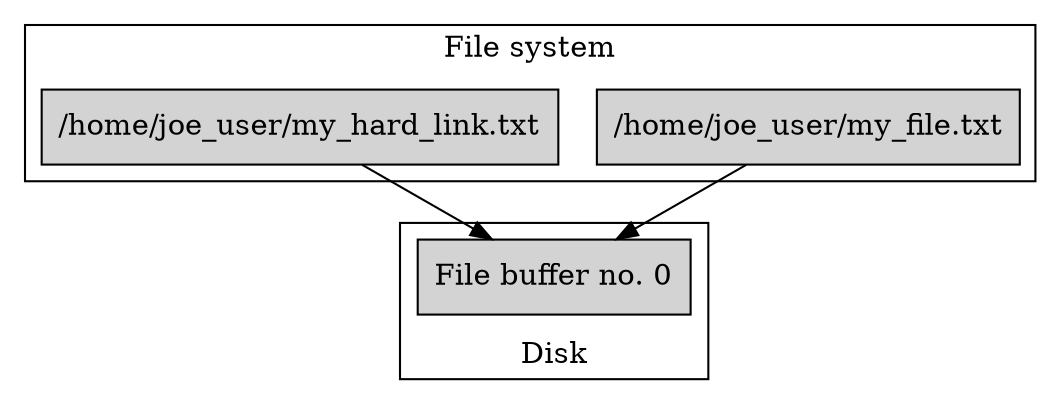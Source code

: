 
strict digraph {

    hardlink0 [label="/home/joe_user/my_file.txt" shape=box style=filled]
    hardlink1 [label="/home/joe_user/my_hard_link.txt" shape=box style=filled]

    fbuf0 [label="File buffer no. 0" shape=box style=filled]

    subgraph cluster_vfs {
        label="File system"

        hardlink0
        hardlink1
    }
    subgraph cluster_disk {
        label="Disk"
        labelloc=b

        fbuf0
    }

    hardlink0 -> fbuf0
    hardlink1 -> fbuf0
}
